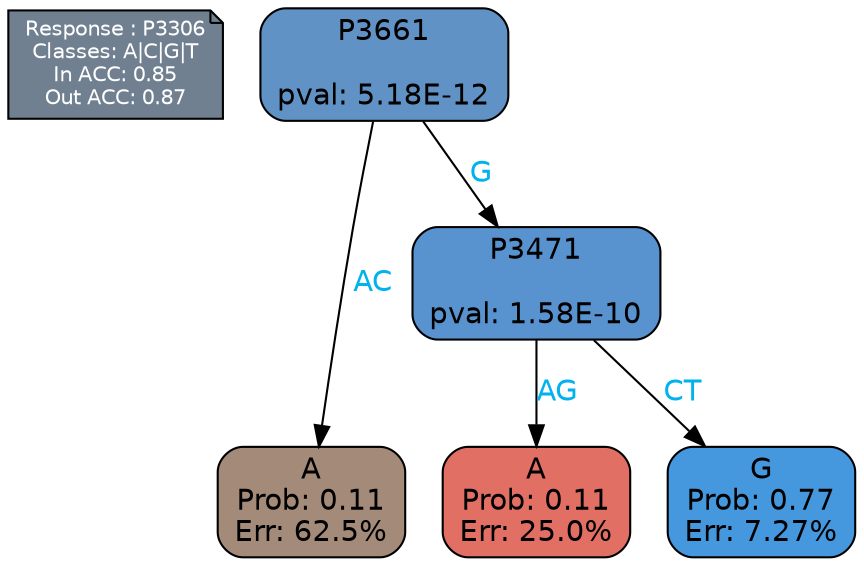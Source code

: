 digraph Tree {
node [shape=box, style="filled, rounded", color="black", fontname=helvetica] ;
graph [ranksep=equally, splines=polylines, bgcolor=transparent, dpi=600] ;
edge [fontname=helvetica] ;
LEGEND [label="Response : P3306
Classes: A|C|G|T
In ACC: 0.85
Out ACC: 0.87
",shape=note,align=left,style=filled,fillcolor="slategray",fontcolor="white",fontsize=10];1 [label="P3661

pval: 5.18E-12", fillcolor="#6192c5"] ;
2 [label="A
Prob: 0.11
Err: 62.5%", fillcolor="#a48b79"] ;
3 [label="P3471

pval: 1.58E-10", fillcolor="#5893cf"] ;
4 [label="A
Prob: 0.11
Err: 25.0%", fillcolor="#e16f64"] ;
5 [label="G
Prob: 0.77
Err: 7.27%", fillcolor="#4598de"] ;
1 -> 2 [label="AC",fontcolor=deepskyblue2] ;
1 -> 3 [label="G",fontcolor=deepskyblue2] ;
3 -> 4 [label="AG",fontcolor=deepskyblue2] ;
3 -> 5 [label="CT",fontcolor=deepskyblue2] ;
{rank = same; 2;4;5;}{rank = same; LEGEND;1;}}
